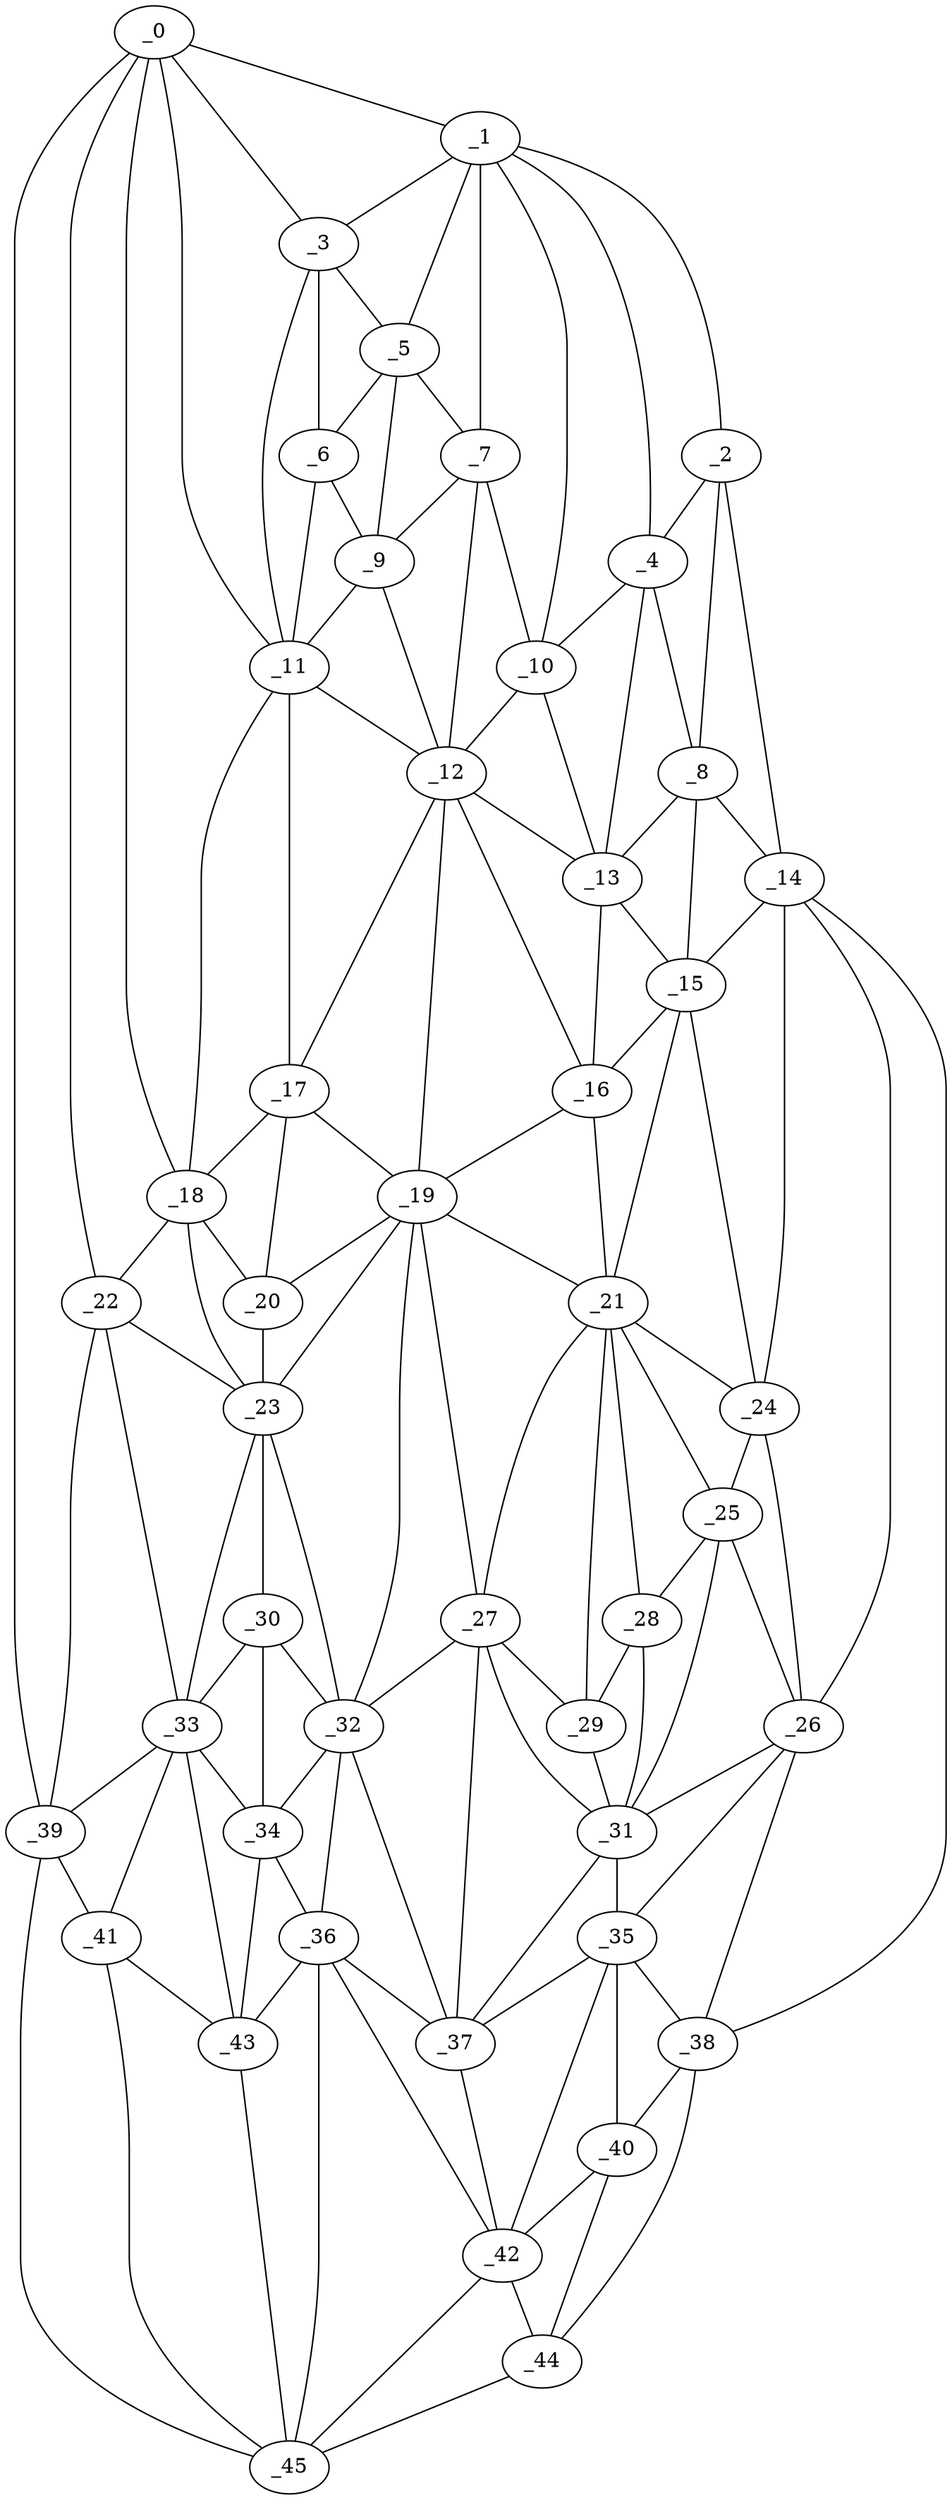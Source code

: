 graph "obj59__0.gxl" {
	_0	 [x=7,
		y=16];
	_1	 [x=8,
		y=64];
	_0 -- _1	 [valence=1];
	_3	 [x=12,
		y=37];
	_0 -- _3	 [valence=2];
	_11	 [x=29,
		y=46];
	_0 -- _11	 [valence=1];
	_18	 [x=49,
		y=45];
	_0 -- _18	 [valence=1];
	_22	 [x=56,
		y=42];
	_0 -- _22	 [valence=1];
	_39	 [x=90,
		y=17];
	_0 -- _39	 [valence=1];
	_2	 [x=9,
		y=108];
	_1 -- _2	 [valence=1];
	_1 -- _3	 [valence=1];
	_4	 [x=12,
		y=94];
	_1 -- _4	 [valence=2];
	_5	 [x=13,
		y=58];
	_1 -- _5	 [valence=1];
	_7	 [x=19,
		y=60];
	_1 -- _7	 [valence=2];
	_10	 [x=23,
		y=75];
	_1 -- _10	 [valence=2];
	_2 -- _4	 [valence=2];
	_8	 [x=22,
		y=100];
	_2 -- _8	 [valence=2];
	_14	 [x=35,
		y=114];
	_2 -- _14	 [valence=1];
	_3 -- _5	 [valence=2];
	_6	 [x=17,
		y=43];
	_3 -- _6	 [valence=2];
	_3 -- _11	 [valence=2];
	_4 -- _8	 [valence=2];
	_4 -- _10	 [valence=2];
	_13	 [x=30,
		y=78];
	_4 -- _13	 [valence=1];
	_5 -- _6	 [valence=2];
	_5 -- _7	 [valence=2];
	_9	 [x=23,
		y=50];
	_5 -- _9	 [valence=2];
	_6 -- _9	 [valence=2];
	_6 -- _11	 [valence=2];
	_7 -- _9	 [valence=1];
	_7 -- _10	 [valence=2];
	_12	 [x=30,
		y=66];
	_7 -- _12	 [valence=2];
	_8 -- _13	 [valence=2];
	_8 -- _14	 [valence=1];
	_15	 [x=39,
		y=90];
	_8 -- _15	 [valence=2];
	_9 -- _11	 [valence=2];
	_9 -- _12	 [valence=2];
	_10 -- _12	 [valence=1];
	_10 -- _13	 [valence=2];
	_11 -- _12	 [valence=1];
	_17	 [x=46,
		y=51];
	_11 -- _17	 [valence=1];
	_11 -- _18	 [valence=2];
	_12 -- _13	 [valence=2];
	_16	 [x=42,
		y=70];
	_12 -- _16	 [valence=2];
	_12 -- _17	 [valence=2];
	_19	 [x=49,
		y=61];
	_12 -- _19	 [valence=2];
	_13 -- _15	 [valence=2];
	_13 -- _16	 [valence=1];
	_14 -- _15	 [valence=1];
	_24	 [x=61,
		y=98];
	_14 -- _24	 [valence=2];
	_26	 [x=65,
		y=104];
	_14 -- _26	 [valence=1];
	_38	 [x=85,
		y=106];
	_14 -- _38	 [valence=1];
	_15 -- _16	 [valence=2];
	_21	 [x=54,
		y=85];
	_15 -- _21	 [valence=1];
	_15 -- _24	 [valence=2];
	_16 -- _19	 [valence=2];
	_16 -- _21	 [valence=2];
	_17 -- _18	 [valence=1];
	_17 -- _19	 [valence=1];
	_20	 [x=51,
		y=52];
	_17 -- _20	 [valence=2];
	_18 -- _20	 [valence=2];
	_18 -- _22	 [valence=1];
	_23	 [x=59,
		y=50];
	_18 -- _23	 [valence=1];
	_19 -- _20	 [valence=2];
	_19 -- _21	 [valence=2];
	_19 -- _23	 [valence=2];
	_27	 [x=66,
		y=80];
	_19 -- _27	 [valence=2];
	_32	 [x=76,
		y=60];
	_19 -- _32	 [valence=1];
	_20 -- _23	 [valence=2];
	_21 -- _24	 [valence=1];
	_25	 [x=62,
		y=94];
	_21 -- _25	 [valence=2];
	_21 -- _27	 [valence=1];
	_28	 [x=66,
		y=89];
	_21 -- _28	 [valence=1];
	_29	 [x=67,
		y=85];
	_21 -- _29	 [valence=2];
	_22 -- _23	 [valence=2];
	_33	 [x=77,
		y=40];
	_22 -- _33	 [valence=1];
	_22 -- _39	 [valence=2];
	_30	 [x=72,
		y=52];
	_23 -- _30	 [valence=1];
	_23 -- _32	 [valence=1];
	_23 -- _33	 [valence=2];
	_24 -- _25	 [valence=2];
	_24 -- _26	 [valence=2];
	_25 -- _26	 [valence=1];
	_25 -- _28	 [valence=2];
	_31	 [x=74,
		y=89];
	_25 -- _31	 [valence=2];
	_26 -- _31	 [valence=2];
	_35	 [x=80,
		y=99];
	_26 -- _35	 [valence=2];
	_26 -- _38	 [valence=2];
	_27 -- _29	 [valence=2];
	_27 -- _31	 [valence=2];
	_27 -- _32	 [valence=2];
	_37	 [x=83,
		y=82];
	_27 -- _37	 [valence=1];
	_28 -- _29	 [valence=2];
	_28 -- _31	 [valence=1];
	_29 -- _31	 [valence=2];
	_30 -- _32	 [valence=2];
	_30 -- _33	 [valence=2];
	_34	 [x=77,
		y=48];
	_30 -- _34	 [valence=1];
	_31 -- _35	 [valence=2];
	_31 -- _37	 [valence=2];
	_32 -- _34	 [valence=2];
	_36	 [x=83,
		y=59];
	_32 -- _36	 [valence=1];
	_32 -- _37	 [valence=2];
	_33 -- _34	 [valence=2];
	_33 -- _39	 [valence=1];
	_41	 [x=94,
		y=26];
	_33 -- _41	 [valence=1];
	_43	 [x=95,
		y=35];
	_33 -- _43	 [valence=2];
	_34 -- _36	 [valence=2];
	_34 -- _43	 [valence=2];
	_35 -- _37	 [valence=2];
	_35 -- _38	 [valence=1];
	_40	 [x=93,
		y=99];
	_35 -- _40	 [valence=1];
	_42	 [x=94,
		y=85];
	_35 -- _42	 [valence=2];
	_36 -- _37	 [valence=2];
	_36 -- _42	 [valence=1];
	_36 -- _43	 [valence=2];
	_45	 [x=105,
		y=35];
	_36 -- _45	 [valence=2];
	_37 -- _42	 [valence=1];
	_38 -- _40	 [valence=1];
	_44	 [x=101,
		y=93];
	_38 -- _44	 [valence=1];
	_39 -- _41	 [valence=1];
	_39 -- _45	 [valence=1];
	_40 -- _42	 [valence=2];
	_40 -- _44	 [valence=2];
	_41 -- _43	 [valence=2];
	_41 -- _45	 [valence=2];
	_42 -- _44	 [valence=2];
	_42 -- _45	 [valence=2];
	_43 -- _45	 [valence=1];
	_44 -- _45	 [valence=1];
}

